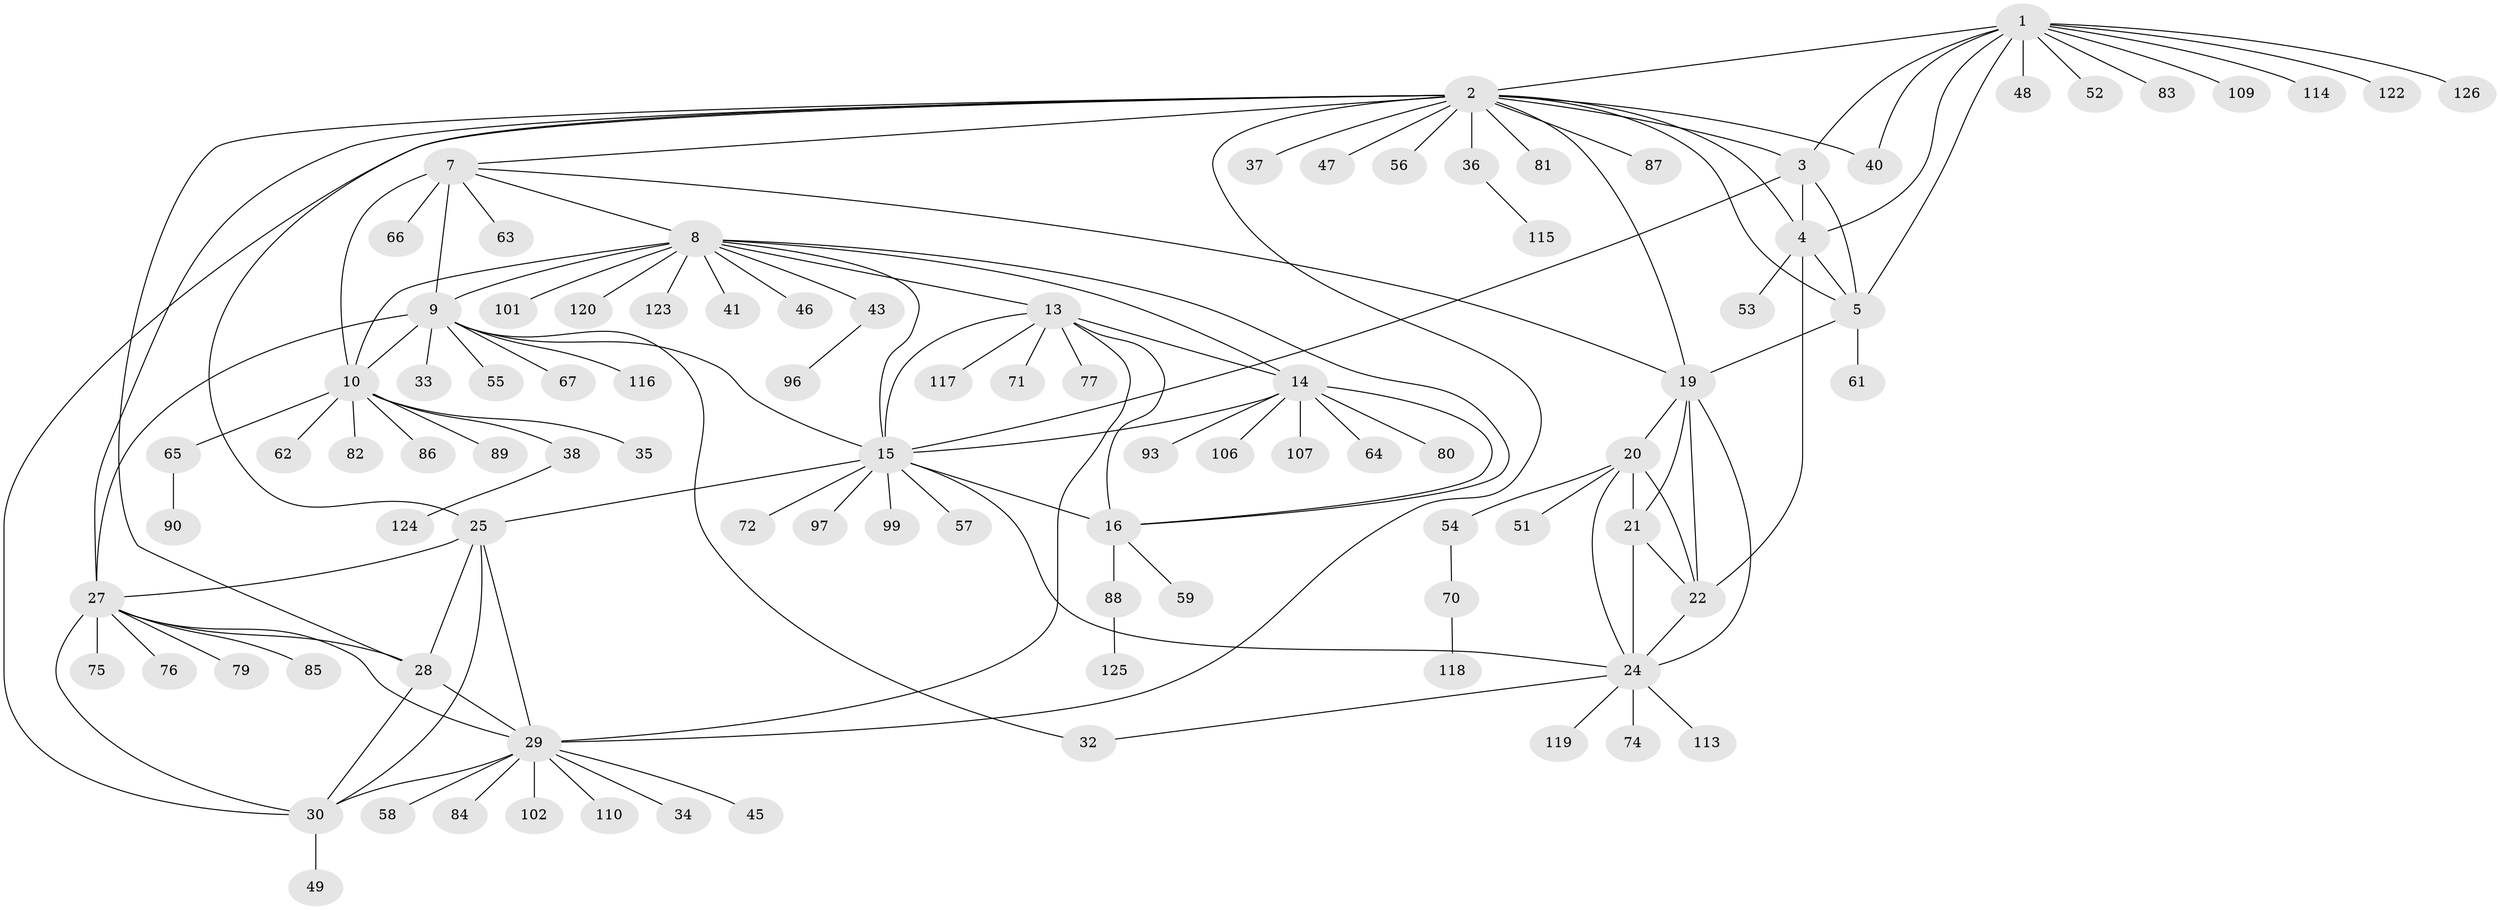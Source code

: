 // original degree distribution, {14: 0.007936507936507936, 9: 0.047619047619047616, 6: 0.047619047619047616, 7: 0.047619047619047616, 5: 0.007936507936507936, 10: 0.007936507936507936, 8: 0.031746031746031744, 13: 0.015873015873015872, 11: 0.015873015873015872, 12: 0.007936507936507936, 1: 0.6031746031746031, 2: 0.1349206349206349, 3: 0.023809523809523808}
// Generated by graph-tools (version 1.1) at 2025/11/02/27/25 16:11:30]
// undirected, 96 vertices, 137 edges
graph export_dot {
graph [start="1"]
  node [color=gray90,style=filled];
  1 [super="+95"];
  2 [super="+26"];
  3;
  4 [super="+6"];
  5 [super="+69"];
  7 [super="+60"];
  8 [super="+18"];
  9 [super="+11"];
  10 [super="+12"];
  13 [super="+17"];
  14 [super="+39"];
  15 [super="+104"];
  16;
  19 [super="+23"];
  20 [super="+112"];
  21 [super="+108"];
  22 [super="+68"];
  24 [super="+44"];
  25 [super="+103"];
  27 [super="+31"];
  28 [super="+92"];
  29 [super="+105"];
  30 [super="+42"];
  32;
  33;
  34;
  35 [super="+121"];
  36 [super="+100"];
  37;
  38 [super="+98"];
  40 [super="+111"];
  41;
  43 [super="+50"];
  45;
  46;
  47;
  48;
  49 [super="+73"];
  51;
  52;
  53;
  54;
  55;
  56;
  57;
  58;
  59;
  61;
  62;
  63;
  64;
  65;
  66;
  67;
  70;
  71;
  72;
  74;
  75;
  76;
  77 [super="+78"];
  79;
  80;
  81;
  82;
  83;
  84;
  85;
  86;
  87;
  88 [super="+91"];
  89;
  90;
  93 [super="+94"];
  96;
  97;
  99;
  101;
  102;
  106;
  107;
  109;
  110;
  113;
  114;
  115;
  116;
  117;
  118;
  119;
  120;
  122;
  123;
  124;
  125;
  126;
  1 -- 2;
  1 -- 3;
  1 -- 4 [weight=2];
  1 -- 5;
  1 -- 40;
  1 -- 48;
  1 -- 52;
  1 -- 83;
  1 -- 109;
  1 -- 114;
  1 -- 122;
  1 -- 126;
  2 -- 3;
  2 -- 4 [weight=2];
  2 -- 5;
  2 -- 7;
  2 -- 36;
  2 -- 37;
  2 -- 47;
  2 -- 81;
  2 -- 19;
  2 -- 87;
  2 -- 56;
  2 -- 25;
  2 -- 27;
  2 -- 28;
  2 -- 29;
  2 -- 30;
  2 -- 40;
  3 -- 4 [weight=2];
  3 -- 5;
  3 -- 15;
  4 -- 5 [weight=2];
  4 -- 22;
  4 -- 53;
  5 -- 61;
  5 -- 19;
  7 -- 8;
  7 -- 9 [weight=2];
  7 -- 10 [weight=2];
  7 -- 63;
  7 -- 66;
  7 -- 19;
  8 -- 9 [weight=2];
  8 -- 10 [weight=2];
  8 -- 46;
  8 -- 101;
  8 -- 120;
  8 -- 41;
  8 -- 43;
  8 -- 13 [weight=2];
  8 -- 14;
  8 -- 15;
  8 -- 16;
  8 -- 123;
  9 -- 10 [weight=4];
  9 -- 33;
  9 -- 67;
  9 -- 15;
  9 -- 32;
  9 -- 116;
  9 -- 55;
  9 -- 27;
  10 -- 62;
  10 -- 65;
  10 -- 86;
  10 -- 89;
  10 -- 82;
  10 -- 35;
  10 -- 38;
  13 -- 14 [weight=2];
  13 -- 15 [weight=2];
  13 -- 16 [weight=2];
  13 -- 117;
  13 -- 29;
  13 -- 77;
  13 -- 71;
  14 -- 15;
  14 -- 16;
  14 -- 64;
  14 -- 93;
  14 -- 107;
  14 -- 80;
  14 -- 106;
  15 -- 16;
  15 -- 24;
  15 -- 57;
  15 -- 72;
  15 -- 97;
  15 -- 99;
  15 -- 25;
  16 -- 59;
  16 -- 88;
  19 -- 20 [weight=2];
  19 -- 21 [weight=2];
  19 -- 22 [weight=2];
  19 -- 24 [weight=2];
  20 -- 21;
  20 -- 22;
  20 -- 24;
  20 -- 51;
  20 -- 54;
  21 -- 22;
  21 -- 24;
  22 -- 24;
  24 -- 32;
  24 -- 74;
  24 -- 113;
  24 -- 119;
  25 -- 27;
  25 -- 28;
  25 -- 29;
  25 -- 30;
  27 -- 28;
  27 -- 29;
  27 -- 30;
  27 -- 75;
  27 -- 76;
  27 -- 79;
  27 -- 85;
  28 -- 29;
  28 -- 30;
  29 -- 30;
  29 -- 34;
  29 -- 45;
  29 -- 58;
  29 -- 84;
  29 -- 102;
  29 -- 110;
  30 -- 49;
  36 -- 115;
  38 -- 124;
  43 -- 96;
  54 -- 70;
  65 -- 90;
  70 -- 118;
  88 -- 125;
}

